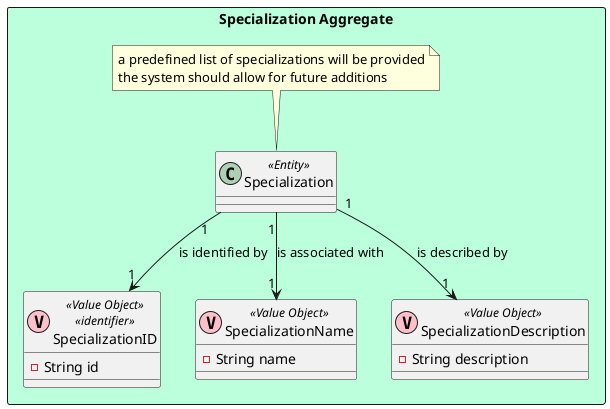 @startuml

rectangle "Specialization Aggregate" #bbffdd{
    class Specialization <<Entity>>
    class SpecializationID << (V, pink) Value Object >> <<identifier>>{
           - String id
    }
    class SpecializationName << (V, pink) Value Object >>{
           - String name
    }
    class SpecializationDescription << (V, pink) Value Object >>{
           - String description
    }
    note top of Specialization
        a predefined list of specializations will be provided
        the system should allow for future additions
    end note

    Specialization "1" --> "1" SpecializationID : is identified by
    Specialization "1" --> "1" SpecializationName : is associated with
    Specialization "1" --> "1" SpecializationDescription : is described by
}

@enduml